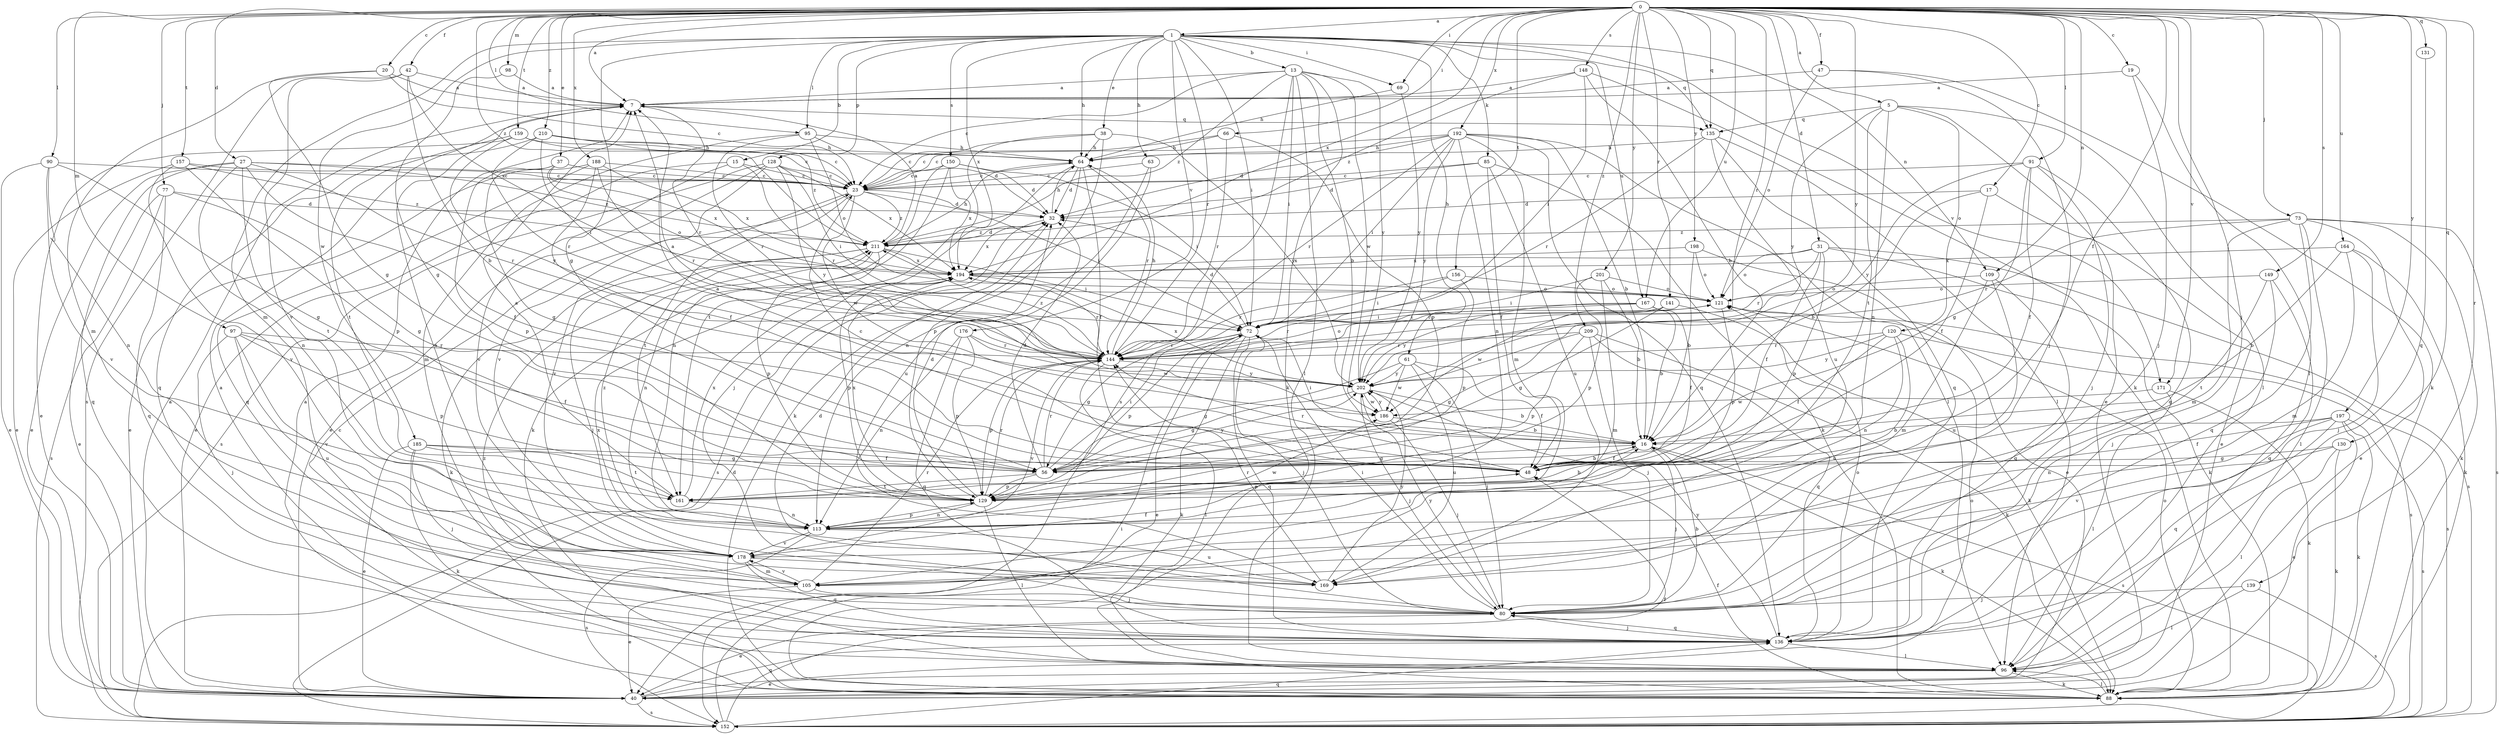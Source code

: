 strict digraph  {
0;
1;
5;
7;
13;
15;
16;
17;
19;
20;
23;
27;
31;
32;
37;
38;
40;
42;
47;
48;
56;
61;
63;
64;
66;
69;
72;
73;
77;
80;
85;
88;
90;
91;
95;
96;
97;
98;
105;
109;
113;
120;
121;
128;
129;
130;
131;
135;
136;
139;
141;
144;
148;
149;
150;
152;
156;
157;
159;
161;
164;
167;
169;
171;
176;
178;
185;
186;
188;
192;
194;
197;
198;
201;
202;
209;
210;
211;
0 -> 1  [label=a];
0 -> 5  [label=a];
0 -> 7  [label=a];
0 -> 17  [label=c];
0 -> 19  [label=c];
0 -> 20  [label=c];
0 -> 27  [label=d];
0 -> 31  [label=d];
0 -> 37  [label=e];
0 -> 42  [label=f];
0 -> 47  [label=f];
0 -> 48  [label=f];
0 -> 66  [label=i];
0 -> 69  [label=i];
0 -> 73  [label=j];
0 -> 77  [label=j];
0 -> 80  [label=j];
0 -> 90  [label=l];
0 -> 91  [label=l];
0 -> 95  [label=l];
0 -> 97  [label=m];
0 -> 98  [label=m];
0 -> 109  [label=n];
0 -> 130  [label=q];
0 -> 131  [label=q];
0 -> 135  [label=q];
0 -> 139  [label=r];
0 -> 141  [label=r];
0 -> 144  [label=r];
0 -> 148  [label=s];
0 -> 149  [label=s];
0 -> 156  [label=t];
0 -> 157  [label=t];
0 -> 159  [label=t];
0 -> 164  [label=u];
0 -> 167  [label=u];
0 -> 171  [label=v];
0 -> 188  [label=x];
0 -> 192  [label=x];
0 -> 194  [label=x];
0 -> 197  [label=y];
0 -> 198  [label=y];
0 -> 201  [label=y];
0 -> 202  [label=y];
0 -> 209  [label=z];
0 -> 210  [label=z];
0 -> 211  [label=z];
1 -> 13  [label=b];
1 -> 15  [label=b];
1 -> 38  [label=e];
1 -> 56  [label=g];
1 -> 61  [label=h];
1 -> 63  [label=h];
1 -> 64  [label=h];
1 -> 69  [label=i];
1 -> 72  [label=i];
1 -> 85  [label=k];
1 -> 95  [label=l];
1 -> 105  [label=m];
1 -> 109  [label=n];
1 -> 128  [label=p];
1 -> 135  [label=q];
1 -> 144  [label=r];
1 -> 150  [label=s];
1 -> 167  [label=u];
1 -> 171  [label=v];
1 -> 176  [label=v];
1 -> 185  [label=w];
1 -> 194  [label=x];
5 -> 40  [label=e];
5 -> 96  [label=l];
5 -> 113  [label=n];
5 -> 120  [label=o];
5 -> 135  [label=q];
5 -> 161  [label=t];
5 -> 202  [label=y];
7 -> 135  [label=q];
7 -> 144  [label=r];
13 -> 7  [label=a];
13 -> 16  [label=b];
13 -> 23  [label=c];
13 -> 72  [label=i];
13 -> 88  [label=k];
13 -> 96  [label=l];
13 -> 152  [label=s];
13 -> 186  [label=w];
13 -> 202  [label=y];
13 -> 211  [label=z];
15 -> 23  [label=c];
15 -> 40  [label=e];
15 -> 144  [label=r];
15 -> 178  [label=v];
16 -> 48  [label=f];
16 -> 56  [label=g];
16 -> 72  [label=i];
16 -> 80  [label=j];
16 -> 88  [label=k];
16 -> 152  [label=s];
17 -> 16  [label=b];
17 -> 32  [label=d];
17 -> 40  [label=e];
17 -> 48  [label=f];
19 -> 7  [label=a];
19 -> 80  [label=j];
19 -> 96  [label=l];
20 -> 7  [label=a];
20 -> 23  [label=c];
20 -> 56  [label=g];
20 -> 105  [label=m];
23 -> 32  [label=d];
23 -> 72  [label=i];
23 -> 161  [label=t];
23 -> 178  [label=v];
23 -> 186  [label=w];
23 -> 211  [label=z];
27 -> 23  [label=c];
27 -> 40  [label=e];
27 -> 48  [label=f];
27 -> 113  [label=n];
27 -> 136  [label=q];
27 -> 144  [label=r];
27 -> 161  [label=t];
27 -> 211  [label=z];
31 -> 48  [label=f];
31 -> 88  [label=k];
31 -> 121  [label=o];
31 -> 129  [label=p];
31 -> 144  [label=r];
31 -> 152  [label=s];
31 -> 194  [label=x];
32 -> 64  [label=h];
32 -> 152  [label=s];
32 -> 194  [label=x];
32 -> 211  [label=z];
37 -> 23  [label=c];
37 -> 56  [label=g];
37 -> 121  [label=o];
37 -> 129  [label=p];
37 -> 194  [label=x];
38 -> 23  [label=c];
38 -> 64  [label=h];
38 -> 88  [label=k];
38 -> 161  [label=t];
38 -> 202  [label=y];
40 -> 7  [label=a];
40 -> 121  [label=o];
40 -> 136  [label=q];
40 -> 152  [label=s];
42 -> 7  [label=a];
42 -> 16  [label=b];
42 -> 152  [label=s];
42 -> 178  [label=v];
42 -> 194  [label=x];
47 -> 7  [label=a];
47 -> 80  [label=j];
47 -> 88  [label=k];
47 -> 121  [label=o];
48 -> 7  [label=a];
48 -> 16  [label=b];
48 -> 23  [label=c];
48 -> 129  [label=p];
48 -> 144  [label=r];
56 -> 32  [label=d];
56 -> 72  [label=i];
56 -> 129  [label=p];
56 -> 144  [label=r];
56 -> 161  [label=t];
56 -> 202  [label=y];
61 -> 48  [label=f];
61 -> 56  [label=g];
61 -> 80  [label=j];
61 -> 169  [label=u];
61 -> 186  [label=w];
61 -> 202  [label=y];
63 -> 23  [label=c];
63 -> 113  [label=n];
63 -> 169  [label=u];
64 -> 23  [label=c];
64 -> 32  [label=d];
64 -> 48  [label=f];
64 -> 80  [label=j];
64 -> 129  [label=p];
64 -> 144  [label=r];
66 -> 23  [label=c];
66 -> 64  [label=h];
66 -> 129  [label=p];
66 -> 144  [label=r];
69 -> 64  [label=h];
69 -> 202  [label=y];
72 -> 32  [label=d];
72 -> 40  [label=e];
72 -> 56  [label=g];
72 -> 80  [label=j];
72 -> 88  [label=k];
72 -> 129  [label=p];
72 -> 136  [label=q];
72 -> 144  [label=r];
73 -> 40  [label=e];
73 -> 88  [label=k];
73 -> 96  [label=l];
73 -> 105  [label=m];
73 -> 136  [label=q];
73 -> 144  [label=r];
73 -> 152  [label=s];
73 -> 211  [label=z];
77 -> 32  [label=d];
77 -> 40  [label=e];
77 -> 56  [label=g];
77 -> 136  [label=q];
77 -> 152  [label=s];
80 -> 16  [label=b];
80 -> 32  [label=d];
80 -> 40  [label=e];
80 -> 72  [label=i];
80 -> 136  [label=q];
80 -> 202  [label=y];
85 -> 23  [label=c];
85 -> 32  [label=d];
85 -> 48  [label=f];
85 -> 88  [label=k];
85 -> 169  [label=u];
88 -> 7  [label=a];
88 -> 48  [label=f];
88 -> 96  [label=l];
88 -> 121  [label=o];
90 -> 23  [label=c];
90 -> 40  [label=e];
90 -> 56  [label=g];
90 -> 113  [label=n];
90 -> 178  [label=v];
91 -> 23  [label=c];
91 -> 48  [label=f];
91 -> 56  [label=g];
91 -> 80  [label=j];
91 -> 136  [label=q];
91 -> 202  [label=y];
95 -> 32  [label=d];
95 -> 64  [label=h];
95 -> 105  [label=m];
95 -> 121  [label=o];
95 -> 144  [label=r];
96 -> 7  [label=a];
96 -> 23  [label=c];
96 -> 40  [label=e];
96 -> 88  [label=k];
96 -> 211  [label=z];
97 -> 48  [label=f];
97 -> 80  [label=j];
97 -> 129  [label=p];
97 -> 144  [label=r];
97 -> 169  [label=u];
97 -> 178  [label=v];
98 -> 7  [label=a];
98 -> 56  [label=g];
105 -> 7  [label=a];
105 -> 40  [label=e];
105 -> 80  [label=j];
105 -> 144  [label=r];
105 -> 178  [label=v];
109 -> 105  [label=m];
109 -> 121  [label=o];
109 -> 136  [label=q];
109 -> 169  [label=u];
113 -> 129  [label=p];
113 -> 152  [label=s];
113 -> 169  [label=u];
113 -> 178  [label=v];
113 -> 186  [label=w];
113 -> 211  [label=z];
120 -> 48  [label=f];
120 -> 113  [label=n];
120 -> 144  [label=r];
120 -> 152  [label=s];
120 -> 169  [label=u];
120 -> 202  [label=y];
121 -> 72  [label=i];
121 -> 129  [label=p];
121 -> 152  [label=s];
128 -> 23  [label=c];
128 -> 40  [label=e];
128 -> 72  [label=i];
128 -> 152  [label=s];
128 -> 178  [label=v];
128 -> 194  [label=x];
128 -> 202  [label=y];
129 -> 32  [label=d];
129 -> 96  [label=l];
129 -> 113  [label=n];
129 -> 144  [label=r];
129 -> 194  [label=x];
130 -> 56  [label=g];
130 -> 88  [label=k];
130 -> 96  [label=l];
130 -> 178  [label=v];
131 -> 136  [label=q];
135 -> 64  [label=h];
135 -> 96  [label=l];
135 -> 136  [label=q];
135 -> 144  [label=r];
135 -> 169  [label=u];
136 -> 80  [label=j];
136 -> 96  [label=l];
136 -> 121  [label=o];
136 -> 202  [label=y];
139 -> 80  [label=j];
139 -> 96  [label=l];
139 -> 152  [label=s];
141 -> 56  [label=g];
141 -> 72  [label=i];
141 -> 88  [label=k];
141 -> 186  [label=w];
144 -> 64  [label=h];
144 -> 96  [label=l];
144 -> 121  [label=o];
144 -> 129  [label=p];
144 -> 178  [label=v];
144 -> 202  [label=y];
144 -> 211  [label=z];
148 -> 7  [label=a];
148 -> 16  [label=b];
148 -> 72  [label=i];
148 -> 88  [label=k];
148 -> 211  [label=z];
149 -> 80  [label=j];
149 -> 121  [label=o];
149 -> 136  [label=q];
149 -> 161  [label=t];
150 -> 23  [label=c];
150 -> 32  [label=d];
150 -> 72  [label=i];
150 -> 88  [label=k];
150 -> 113  [label=n];
150 -> 194  [label=x];
152 -> 32  [label=d];
152 -> 48  [label=f];
152 -> 72  [label=i];
152 -> 136  [label=q];
156 -> 72  [label=i];
156 -> 121  [label=o];
156 -> 129  [label=p];
156 -> 144  [label=r];
157 -> 23  [label=c];
157 -> 40  [label=e];
157 -> 129  [label=p];
157 -> 178  [label=v];
157 -> 211  [label=z];
159 -> 23  [label=c];
159 -> 40  [label=e];
159 -> 64  [label=h];
159 -> 161  [label=t];
159 -> 202  [label=y];
161 -> 7  [label=a];
161 -> 16  [label=b];
161 -> 113  [label=n];
161 -> 194  [label=x];
164 -> 16  [label=b];
164 -> 80  [label=j];
164 -> 88  [label=k];
164 -> 105  [label=m];
164 -> 194  [label=x];
167 -> 16  [label=b];
167 -> 48  [label=f];
167 -> 72  [label=i];
167 -> 144  [label=r];
167 -> 202  [label=y];
169 -> 144  [label=r];
169 -> 194  [label=x];
169 -> 202  [label=y];
171 -> 88  [label=k];
171 -> 96  [label=l];
171 -> 186  [label=w];
176 -> 113  [label=n];
176 -> 129  [label=p];
176 -> 136  [label=q];
176 -> 144  [label=r];
176 -> 186  [label=w];
178 -> 48  [label=f];
178 -> 105  [label=m];
178 -> 136  [label=q];
178 -> 169  [label=u];
185 -> 40  [label=e];
185 -> 48  [label=f];
185 -> 56  [label=g];
185 -> 80  [label=j];
185 -> 88  [label=k];
185 -> 161  [label=t];
186 -> 16  [label=b];
186 -> 80  [label=j];
186 -> 202  [label=y];
188 -> 23  [label=c];
188 -> 40  [label=e];
188 -> 48  [label=f];
188 -> 136  [label=q];
188 -> 144  [label=r];
188 -> 194  [label=x];
192 -> 16  [label=b];
192 -> 23  [label=c];
192 -> 32  [label=d];
192 -> 64  [label=h];
192 -> 72  [label=i];
192 -> 96  [label=l];
192 -> 105  [label=m];
192 -> 113  [label=n];
192 -> 136  [label=q];
192 -> 144  [label=r];
192 -> 202  [label=y];
194 -> 121  [label=o];
194 -> 129  [label=p];
194 -> 144  [label=r];
197 -> 16  [label=b];
197 -> 40  [label=e];
197 -> 48  [label=f];
197 -> 88  [label=k];
197 -> 113  [label=n];
197 -> 136  [label=q];
197 -> 152  [label=s];
198 -> 16  [label=b];
198 -> 40  [label=e];
198 -> 121  [label=o];
198 -> 194  [label=x];
201 -> 16  [label=b];
201 -> 72  [label=i];
201 -> 105  [label=m];
201 -> 121  [label=o];
201 -> 129  [label=p];
202 -> 7  [label=a];
202 -> 16  [label=b];
202 -> 56  [label=g];
202 -> 80  [label=j];
202 -> 186  [label=w];
202 -> 194  [label=x];
209 -> 56  [label=g];
209 -> 80  [label=j];
209 -> 88  [label=k];
209 -> 129  [label=p];
209 -> 136  [label=q];
209 -> 144  [label=r];
210 -> 23  [label=c];
210 -> 64  [label=h];
210 -> 72  [label=i];
210 -> 136  [label=q];
210 -> 144  [label=r];
210 -> 211  [label=z];
211 -> 7  [label=a];
211 -> 32  [label=d];
211 -> 64  [label=h];
211 -> 72  [label=i];
211 -> 80  [label=j];
211 -> 88  [label=k];
211 -> 113  [label=n];
211 -> 129  [label=p];
211 -> 194  [label=x];
}

